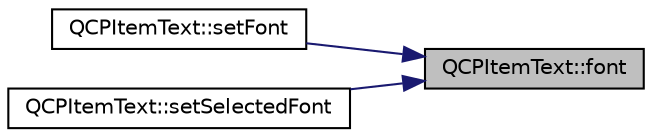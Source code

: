 digraph "QCPItemText::font"
{
 // LATEX_PDF_SIZE
  edge [fontname="Helvetica",fontsize="10",labelfontname="Helvetica",labelfontsize="10"];
  node [fontname="Helvetica",fontsize="10",shape=record];
  rankdir="RL";
  Node1 [label="QCPItemText::font",height=0.2,width=0.4,color="black", fillcolor="grey75", style="filled", fontcolor="black",tooltip=" "];
  Node1 -> Node2 [dir="back",color="midnightblue",fontsize="10",style="solid",fontname="Helvetica"];
  Node2 [label="QCPItemText::setFont",height=0.2,width=0.4,color="black", fillcolor="white", style="filled",URL="$classQCPItemText.html#a94ad60ebe04f5c07c35e7c2029e96b1f",tooltip=" "];
  Node1 -> Node3 [dir="back",color="midnightblue",fontsize="10",style="solid",fontname="Helvetica"];
  Node3 [label="QCPItemText::setSelectedFont",height=0.2,width=0.4,color="black", fillcolor="white", style="filled",URL="$classQCPItemText.html#a0be2841772f83663c4db307928b82816",tooltip=" "];
}

